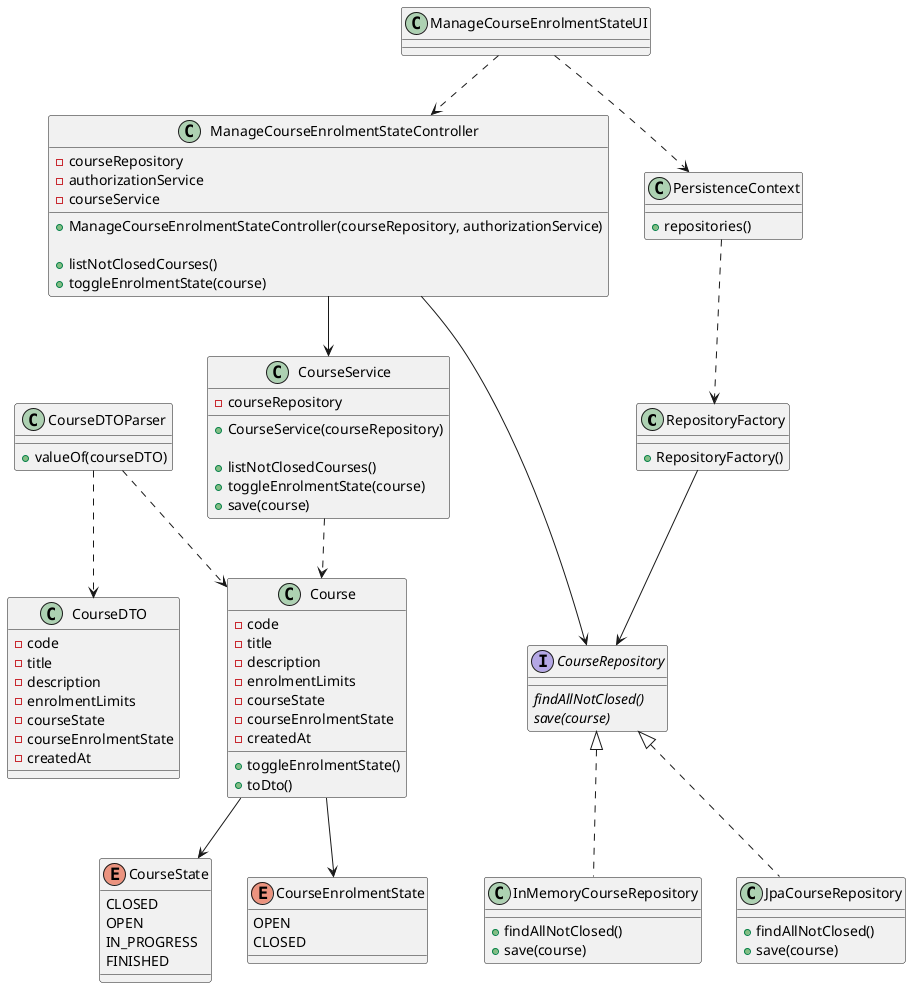 @startuml US1003_CD

class RepositoryFactory {
  + RepositoryFactory()
}

interface CourseRepository {
  {abstract} findAllNotClosed()
  {abstract} save(course)
}

class InMemoryCourseRepository {
  + findAllNotClosed()
  + save(course)
}

class JpaCourseRepository {
  + findAllNotClosed()
  + save(course)
}

class PersistenceContext {
  + repositories()
}

class CourseService {
  - courseRepository

  + CourseService(courseRepository)

  + listNotClosedCourses()
  + toggleEnrolmentState(course)
  + save(course)
}

class ManageCourseEnrolmentStateUI {}

class ManageCourseEnrolmentStateController {
  - courseRepository
  - authorizationService
  - courseService

  + ManageCourseEnrolmentStateController(courseRepository, authorizationService)

  + listNotClosedCourses()
  + toggleEnrolmentState(course)
}

class Course {
  - code
  - title
  - description
  - enrolmentLimits
  - courseState
  - courseEnrolmentState
  - createdAt

  + toggleEnrolmentState()
  + toDto()
}

enum CourseState {
  CLOSED
  OPEN
  IN_PROGRESS
  FINISHED
}

enum CourseEnrolmentState {
  OPEN
  CLOSED
}

class CourseDTO {
  - code
  - title
  - description
  - enrolmentLimits
  - courseState
  - courseEnrolmentState
  - createdAt
}

class CourseDTOParser {
  + valueOf(courseDTO)
}

ManageCourseEnrolmentStateUI ..> ManageCourseEnrolmentStateController
ManageCourseEnrolmentStateUI ..> PersistenceContext
ManageCourseEnrolmentStateController --> CourseService
PersistenceContext ..> RepositoryFactory
RepositoryFactory --> CourseRepository

CourseService ..> Course
ManageCourseEnrolmentStateController --> CourseRepository

CourseDTOParser ..> CourseDTO
CourseDTOParser ..> Course

CourseRepository <|.. InMemoryCourseRepository
CourseRepository <|.. JpaCourseRepository

Course --> CourseState
Course --> CourseEnrolmentState

@enduml
